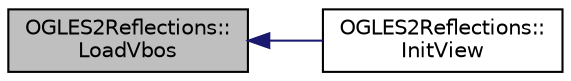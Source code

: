 digraph "OGLES2Reflections::LoadVbos"
{
  edge [fontname="Helvetica",fontsize="10",labelfontname="Helvetica",labelfontsize="10"];
  node [fontname="Helvetica",fontsize="10",shape=record];
  rankdir="LR";
  Node1 [label="OGLES2Reflections::\lLoadVbos",height=0.2,width=0.4,color="black", fillcolor="grey75", style="filled", fontcolor="black"];
  Node1 -> Node2 [dir="back",color="midnightblue",fontsize="10",style="solid",fontname="Helvetica"];
  Node2 [label="OGLES2Reflections::\lInitView",height=0.2,width=0.4,color="black", fillcolor="white", style="filled",URL="$class_o_g_l_e_s2_reflections.html#a2edde4ea3f5fb9e19f235ce1a4504382"];
}
